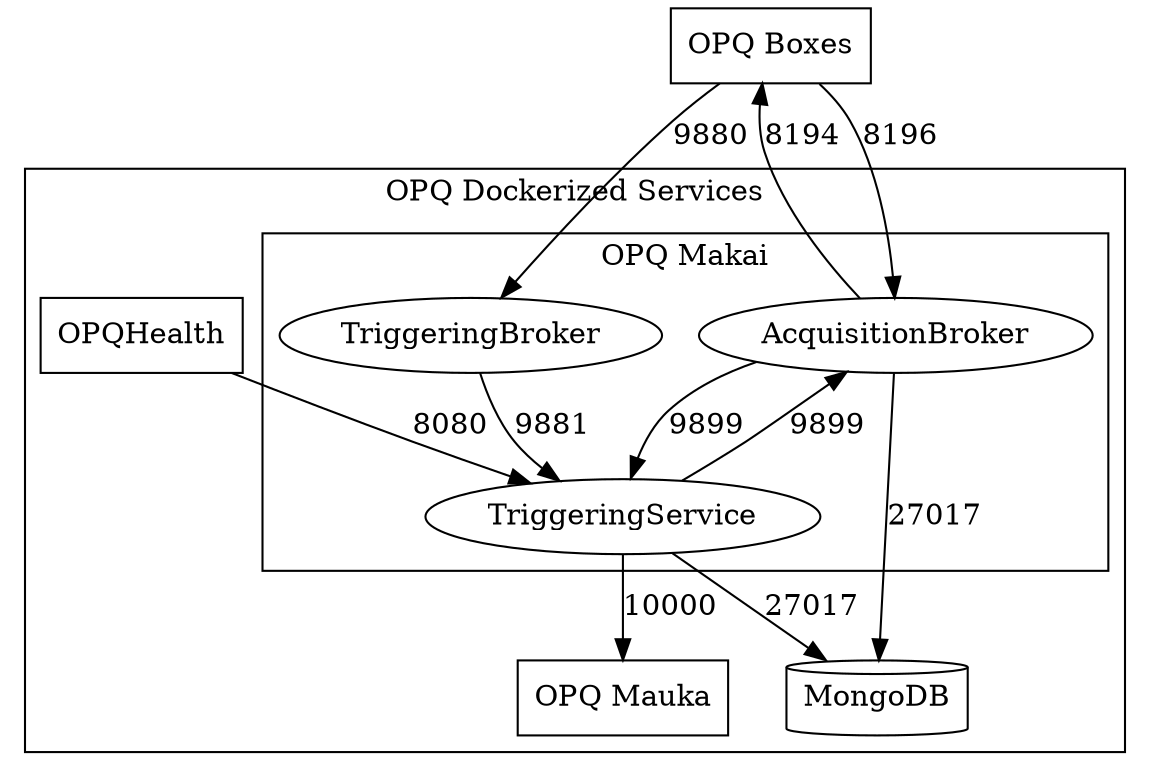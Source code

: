 digraph makai {
    OPQBoxes[shape="box", label="OPQ Boxes"]

    subgraph cluster_opq {
        label = "OPQ Dockerized Services"
        OPQMauka[shape=box, label="OPQ Mauka"]
        MongoDB[shape=cylinder]
        OPQHealth[shape=box]

        subgraph cluster_makai {
            label = "OPQ Makai";
            AcquisitionBroker
            TriggeringBroker
            TriggeringService
        }
    }

    OPQBoxes -> AcquisitionBroker [label=8196]
    AcquisitionBroker -> OPQBoxes [label=8194]
    AcquisitionBroker -> TriggeringService [label=9899]
    AcquisitionBroker -> MongoDB [label=27017]

    TriggeringService -> OPQMauka [label=10000]
    TriggeringService -> MongoDB [label=27017]
    TriggeringService -> AcquisitionBroker [label=9899]

    OPQBoxes -> TriggeringBroker [label=9880]
    TriggeringBroker -> TriggeringService [label=9881]

    OPQHealth -> TriggeringService [label=8080]
}